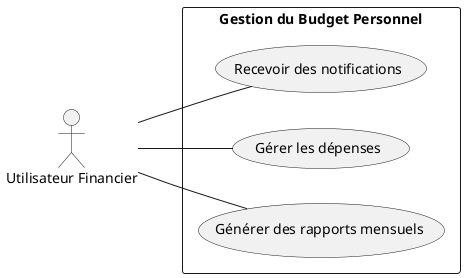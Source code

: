 @startuml
left to right direction

actor "Utilisateur Financier" as utilisateur

rectangle "Gestion du Budget Personnel" {
    utilisateur -- (Recevoir des notifications)
    utilisateur -- (Gérer les dépenses)
    utilisateur -- (Générer des rapports mensuels)

}

@enduml
